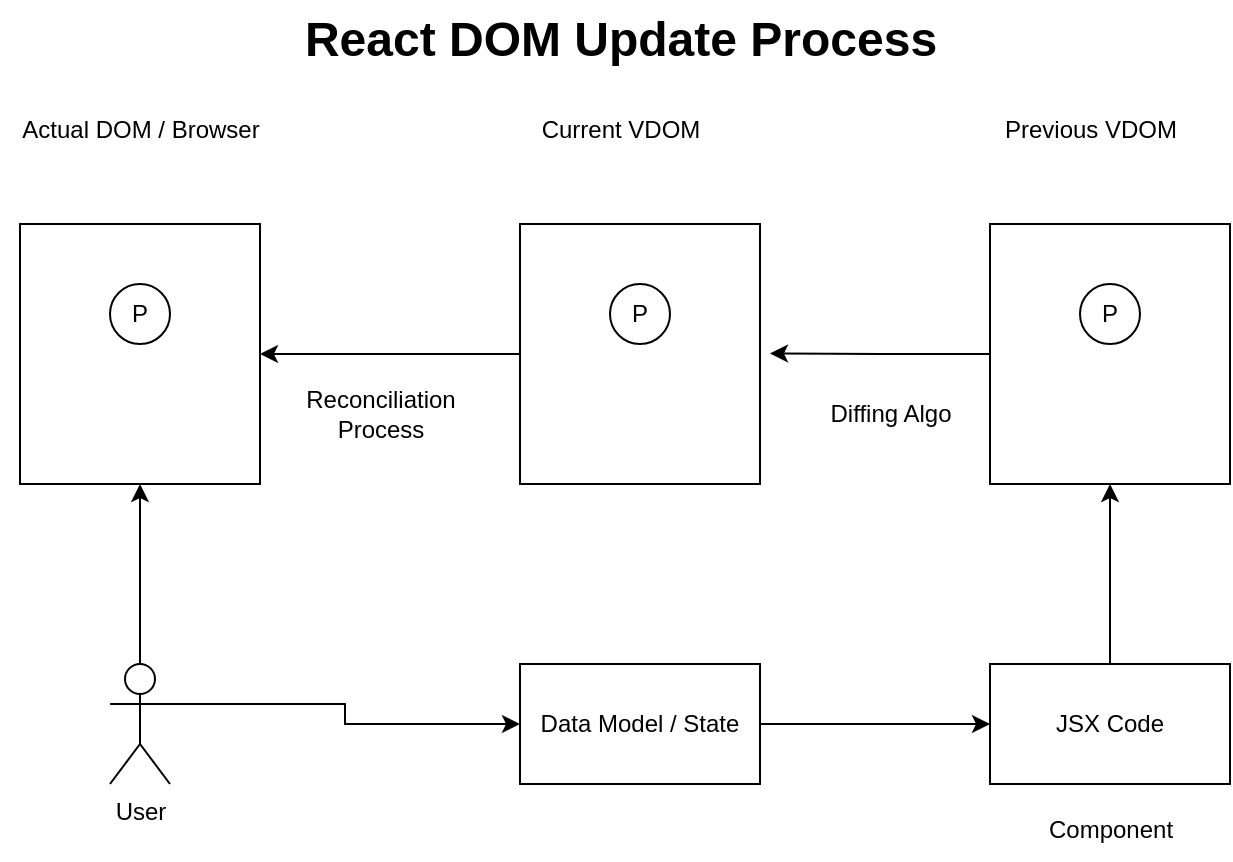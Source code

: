 <mxfile version="24.7.4" pages="4">
  <diagram name="Page-1" id="Bn2-m5EpDkhbgJYhvkIY">
    <mxGraphModel dx="747" dy="431" grid="1" gridSize="10" guides="1" tooltips="1" connect="1" arrows="1" fold="1" page="1" pageScale="1" pageWidth="827" pageHeight="1169" math="0" shadow="0">
      <root>
        <mxCell id="0" />
        <mxCell id="1" parent="0" />
        <mxCell id="l7Dr_0tVBHBcoQGYo3rN-11" style="edgeStyle=orthogonalEdgeStyle;rounded=0;orthogonalLoop=1;jettySize=auto;html=1;exitX=0;exitY=0.5;exitDx=0;exitDy=0;" edge="1" parent="1" source="l7Dr_0tVBHBcoQGYo3rN-1">
          <mxGeometry relative="1" as="geometry">
            <mxPoint x="415" y="306.714" as="targetPoint" />
          </mxGeometry>
        </mxCell>
        <mxCell id="l7Dr_0tVBHBcoQGYo3rN-1" value="" style="rounded=0;whiteSpace=wrap;html=1;" vertex="1" parent="1">
          <mxGeometry x="525" y="242" width="120" height="130" as="geometry" />
        </mxCell>
        <mxCell id="l7Dr_0tVBHBcoQGYo3rN-2" value="Previous VDOM" style="text;html=1;align=center;verticalAlign=middle;resizable=0;points=[];autosize=1;strokeColor=none;fillColor=none;" vertex="1" parent="1">
          <mxGeometry x="520" y="180" width="110" height="30" as="geometry" />
        </mxCell>
        <mxCell id="l7Dr_0tVBHBcoQGYo3rN-16" style="edgeStyle=orthogonalEdgeStyle;rounded=0;orthogonalLoop=1;jettySize=auto;html=1;exitX=0;exitY=0.5;exitDx=0;exitDy=0;" edge="1" parent="1" source="l7Dr_0tVBHBcoQGYo3rN-3" target="l7Dr_0tVBHBcoQGYo3rN-5">
          <mxGeometry relative="1" as="geometry" />
        </mxCell>
        <mxCell id="l7Dr_0tVBHBcoQGYo3rN-3" value="" style="rounded=0;whiteSpace=wrap;html=1;" vertex="1" parent="1">
          <mxGeometry x="290" y="242" width="120" height="130" as="geometry" />
        </mxCell>
        <mxCell id="l7Dr_0tVBHBcoQGYo3rN-4" value="Current VDOM" style="text;html=1;align=center;verticalAlign=middle;resizable=0;points=[];autosize=1;strokeColor=none;fillColor=none;" vertex="1" parent="1">
          <mxGeometry x="290" y="180" width="100" height="30" as="geometry" />
        </mxCell>
        <mxCell id="l7Dr_0tVBHBcoQGYo3rN-5" value="" style="rounded=0;whiteSpace=wrap;html=1;" vertex="1" parent="1">
          <mxGeometry x="40" y="242" width="120" height="130" as="geometry" />
        </mxCell>
        <mxCell id="l7Dr_0tVBHBcoQGYo3rN-6" value="Actual DOM / Browser" style="text;html=1;align=center;verticalAlign=middle;resizable=0;points=[];autosize=1;strokeColor=none;fillColor=none;" vertex="1" parent="1">
          <mxGeometry x="30" y="180" width="140" height="30" as="geometry" />
        </mxCell>
        <mxCell id="l7Dr_0tVBHBcoQGYo3rN-9" style="edgeStyle=orthogonalEdgeStyle;rounded=0;orthogonalLoop=1;jettySize=auto;html=1;exitX=0.5;exitY=0;exitDx=0;exitDy=0;entryX=0.5;entryY=1;entryDx=0;entryDy=0;" edge="1" parent="1" source="l7Dr_0tVBHBcoQGYo3rN-7" target="l7Dr_0tVBHBcoQGYo3rN-1">
          <mxGeometry relative="1" as="geometry" />
        </mxCell>
        <mxCell id="l7Dr_0tVBHBcoQGYo3rN-7" value="JSX Code" style="rounded=0;whiteSpace=wrap;html=1;" vertex="1" parent="1">
          <mxGeometry x="525" y="462" width="120" height="60" as="geometry" />
        </mxCell>
        <mxCell id="l7Dr_0tVBHBcoQGYo3rN-8" value="Component" style="text;html=1;align=center;verticalAlign=middle;resizable=0;points=[];autosize=1;strokeColor=none;fillColor=none;" vertex="1" parent="1">
          <mxGeometry x="540" y="530" width="90" height="30" as="geometry" />
        </mxCell>
        <mxCell id="l7Dr_0tVBHBcoQGYo3rN-10" value="P" style="ellipse;whiteSpace=wrap;html=1;" vertex="1" parent="1">
          <mxGeometry x="570" y="272" width="30" height="30" as="geometry" />
        </mxCell>
        <mxCell id="l7Dr_0tVBHBcoQGYo3rN-14" value="P" style="ellipse;whiteSpace=wrap;html=1;" vertex="1" parent="1">
          <mxGeometry x="335" y="272" width="30" height="30" as="geometry" />
        </mxCell>
        <mxCell id="l7Dr_0tVBHBcoQGYo3rN-15" value="Diffing Algo" style="text;html=1;align=center;verticalAlign=middle;resizable=0;points=[];autosize=1;strokeColor=none;fillColor=none;" vertex="1" parent="1">
          <mxGeometry x="435" y="322" width="80" height="30" as="geometry" />
        </mxCell>
        <mxCell id="l7Dr_0tVBHBcoQGYo3rN-17" value="P" style="ellipse;whiteSpace=wrap;html=1;" vertex="1" parent="1">
          <mxGeometry x="85" y="272" width="30" height="30" as="geometry" />
        </mxCell>
        <mxCell id="l7Dr_0tVBHBcoQGYo3rN-19" style="edgeStyle=orthogonalEdgeStyle;rounded=0;orthogonalLoop=1;jettySize=auto;html=1;exitX=0.5;exitY=0;exitDx=0;exitDy=0;exitPerimeter=0;entryX=0.5;entryY=1;entryDx=0;entryDy=0;" edge="1" parent="1" source="l7Dr_0tVBHBcoQGYo3rN-18" target="l7Dr_0tVBHBcoQGYo3rN-5">
          <mxGeometry relative="1" as="geometry" />
        </mxCell>
        <mxCell id="l7Dr_0tVBHBcoQGYo3rN-23" style="edgeStyle=orthogonalEdgeStyle;rounded=0;orthogonalLoop=1;jettySize=auto;html=1;exitX=1;exitY=0.333;exitDx=0;exitDy=0;exitPerimeter=0;entryX=0;entryY=0.5;entryDx=0;entryDy=0;" edge="1" parent="1" source="l7Dr_0tVBHBcoQGYo3rN-18" target="l7Dr_0tVBHBcoQGYo3rN-22">
          <mxGeometry relative="1" as="geometry" />
        </mxCell>
        <mxCell id="l7Dr_0tVBHBcoQGYo3rN-18" value="User" style="shape=umlActor;verticalLabelPosition=bottom;verticalAlign=top;html=1;outlineConnect=0;" vertex="1" parent="1">
          <mxGeometry x="85" y="462" width="30" height="60" as="geometry" />
        </mxCell>
        <mxCell id="l7Dr_0tVBHBcoQGYo3rN-24" style="edgeStyle=orthogonalEdgeStyle;rounded=0;orthogonalLoop=1;jettySize=auto;html=1;exitX=1;exitY=0.5;exitDx=0;exitDy=0;" edge="1" parent="1" source="l7Dr_0tVBHBcoQGYo3rN-22" target="l7Dr_0tVBHBcoQGYo3rN-7">
          <mxGeometry relative="1" as="geometry" />
        </mxCell>
        <mxCell id="l7Dr_0tVBHBcoQGYo3rN-22" value="Data Model / State" style="rounded=0;whiteSpace=wrap;html=1;" vertex="1" parent="1">
          <mxGeometry x="290" y="462" width="120" height="60" as="geometry" />
        </mxCell>
        <mxCell id="l7Dr_0tVBHBcoQGYo3rN-25" value="Reconciliation&lt;div&gt;Process&lt;/div&gt;" style="text;html=1;align=center;verticalAlign=middle;resizable=0;points=[];autosize=1;strokeColor=none;fillColor=none;" vertex="1" parent="1">
          <mxGeometry x="170" y="317" width="100" height="40" as="geometry" />
        </mxCell>
        <mxCell id="l7Dr_0tVBHBcoQGYo3rN-26" value="React DOM Update Process" style="text;strokeColor=none;fillColor=none;html=1;fontSize=24;fontStyle=1;verticalAlign=middle;align=center;" vertex="1" parent="1">
          <mxGeometry x="290" y="130" width="100" height="40" as="geometry" />
        </mxCell>
      </root>
    </mxGraphModel>
  </diagram>
  <diagram id="dg8ArLpuklHuD0XiEkiw" name="Page-2">
    <mxGraphModel dx="721" dy="417" grid="1" gridSize="10" guides="1" tooltips="1" connect="1" arrows="1" fold="1" page="1" pageScale="1" pageWidth="827" pageHeight="1169" math="0" shadow="0">
      <root>
        <mxCell id="0" />
        <mxCell id="1" parent="0" />
        <mxCell id="g2ur84V9hRBt_ge6llyN-3" value="" style="edgeStyle=orthogonalEdgeStyle;rounded=0;orthogonalLoop=1;jettySize=auto;html=1;" edge="1" parent="1" source="g2ur84V9hRBt_ge6llyN-1" target="g2ur84V9hRBt_ge6llyN-2">
          <mxGeometry relative="1" as="geometry" />
        </mxCell>
        <mxCell id="g2ur84V9hRBt_ge6llyN-1" value="App" style="rounded=0;whiteSpace=wrap;html=1;" vertex="1" parent="1">
          <mxGeometry x="354" y="150" width="120" height="60" as="geometry" />
        </mxCell>
        <mxCell id="g2ur84V9hRBt_ge6llyN-5" value="" style="edgeStyle=orthogonalEdgeStyle;rounded=0;orthogonalLoop=1;jettySize=auto;html=1;" edge="1" parent="1" source="g2ur84V9hRBt_ge6llyN-2" target="g2ur84V9hRBt_ge6llyN-4">
          <mxGeometry relative="1" as="geometry" />
        </mxCell>
        <mxCell id="g2ur84V9hRBt_ge6llyN-9" style="edgeStyle=orthogonalEdgeStyle;rounded=0;orthogonalLoop=1;jettySize=auto;html=1;exitX=0.5;exitY=1;exitDx=0;exitDy=0;entryX=0.5;entryY=0;entryDx=0;entryDy=0;" edge="1" parent="1" source="g2ur84V9hRBt_ge6llyN-2" target="g2ur84V9hRBt_ge6llyN-8">
          <mxGeometry relative="1" as="geometry" />
        </mxCell>
        <mxCell id="g2ur84V9hRBt_ge6llyN-2" value="Expenses" style="rounded=0;whiteSpace=wrap;html=1;" vertex="1" parent="1">
          <mxGeometry x="354" y="290" width="120" height="60" as="geometry" />
        </mxCell>
        <mxCell id="g2ur84V9hRBt_ge6llyN-4" value="ExpenseItem" style="rounded=0;whiteSpace=wrap;html=1;" vertex="1" parent="1">
          <mxGeometry x="354" y="430" width="120" height="60" as="geometry" />
        </mxCell>
        <mxCell id="g2ur84V9hRBt_ge6llyN-6" value="EXPENSES_ARRAY" style="text;html=1;align=center;verticalAlign=middle;resizable=0;points=[];autosize=1;strokeColor=none;fillColor=none;" vertex="1" parent="1">
          <mxGeometry x="490" y="305" width="140" height="30" as="geometry" />
        </mxCell>
        <mxCell id="g2ur84V9hRBt_ge6llyN-7" value="Props" style="text;html=1;align=center;verticalAlign=middle;resizable=0;points=[];autosize=1;strokeColor=none;fillColor=none;" vertex="1" parent="1">
          <mxGeometry x="424" y="370" width="50" height="30" as="geometry" />
        </mxCell>
        <mxCell id="g2ur84V9hRBt_ge6llyN-11" style="edgeStyle=orthogonalEdgeStyle;rounded=0;orthogonalLoop=1;jettySize=auto;html=1;exitX=0.25;exitY=0;exitDx=0;exitDy=0;entryX=0;entryY=0.5;entryDx=0;entryDy=0;" edge="1" parent="1" source="g2ur84V9hRBt_ge6llyN-8" target="g2ur84V9hRBt_ge6llyN-2">
          <mxGeometry relative="1" as="geometry" />
        </mxCell>
        <mxCell id="g2ur84V9hRBt_ge6llyN-8" value="ExpenseForm" style="rounded=0;whiteSpace=wrap;html=1;" vertex="1" parent="1">
          <mxGeometry x="180" y="430" width="120" height="60" as="geometry" />
        </mxCell>
        <mxCell id="g2ur84V9hRBt_ge6llyN-10" value="title&lt;div&gt;amount&lt;/div&gt;&lt;div&gt;createdAt&lt;/div&gt;" style="text;html=1;align=center;verticalAlign=middle;resizable=0;points=[];autosize=1;strokeColor=none;fillColor=none;fontStyle=1" vertex="1" parent="1">
          <mxGeometry x="90" y="430" width="70" height="60" as="geometry" />
        </mxCell>
        <mxCell id="g2ur84V9hRBt_ge6llyN-12" value="Lifting-up the State" style="text;html=1;align=center;verticalAlign=middle;resizable=0;points=[];autosize=1;strokeColor=#82b366;fillColor=#d5e8d4;fontStyle=1" vertex="1" parent="1">
          <mxGeometry x="70" y="188" width="120" height="30" as="geometry" />
        </mxCell>
        <mxCell id="g2ur84V9hRBt_ge6llyN-13" value="Functional Props" style="text;html=1;align=center;verticalAlign=middle;resizable=0;points=[];autosize=1;strokeColor=none;fillColor=none;" vertex="1" parent="1">
          <mxGeometry x="225" y="330" width="110" height="30" as="geometry" />
        </mxCell>
      </root>
    </mxGraphModel>
  </diagram>
  <diagram id="nx9hqNaJZfuc4iAZi8Ri" name="Page-3">
    <mxGraphModel dx="910" dy="525" grid="1" gridSize="10" guides="1" tooltips="1" connect="1" arrows="1" fold="1" page="1" pageScale="1" pageWidth="827" pageHeight="1169" math="0" shadow="0">
      <root>
        <mxCell id="0" />
        <mxCell id="1" parent="0" />
        <mxCell id="pGX0m2rfus1CtbdpOodL-3" value="" style="edgeStyle=orthogonalEdgeStyle;rounded=0;orthogonalLoop=1;jettySize=auto;html=1;" edge="1" parent="1" source="pGX0m2rfus1CtbdpOodL-1" target="pGX0m2rfus1CtbdpOodL-2">
          <mxGeometry relative="1" as="geometry" />
        </mxCell>
        <mxCell id="pGX0m2rfus1CtbdpOodL-5" style="edgeStyle=orthogonalEdgeStyle;rounded=0;orthogonalLoop=1;jettySize=auto;html=1;exitX=0.5;exitY=1;exitDx=0;exitDy=0;entryX=0.5;entryY=0;entryDx=0;entryDy=0;" edge="1" parent="1" source="pGX0m2rfus1CtbdpOodL-1" target="pGX0m2rfus1CtbdpOodL-4">
          <mxGeometry relative="1" as="geometry" />
        </mxCell>
        <mxCell id="pGX0m2rfus1CtbdpOodL-1" value="App" style="rounded=0;whiteSpace=wrap;html=1;" vertex="1" parent="1">
          <mxGeometry x="354" y="120" width="120" height="60" as="geometry" />
        </mxCell>
        <mxCell id="pGX0m2rfus1CtbdpOodL-8" style="edgeStyle=orthogonalEdgeStyle;rounded=0;orthogonalLoop=1;jettySize=auto;html=1;exitX=0.5;exitY=1;exitDx=0;exitDy=0;entryX=0.5;entryY=0;entryDx=0;entryDy=0;" edge="1" parent="1" source="pGX0m2rfus1CtbdpOodL-2" target="pGX0m2rfus1CtbdpOodL-7">
          <mxGeometry relative="1" as="geometry" />
        </mxCell>
        <mxCell id="pGX0m2rfus1CtbdpOodL-9" style="edgeStyle=orthogonalEdgeStyle;rounded=0;orthogonalLoop=1;jettySize=auto;html=1;exitX=0.5;exitY=1;exitDx=0;exitDy=0;" edge="1" parent="1" source="pGX0m2rfus1CtbdpOodL-2" target="pGX0m2rfus1CtbdpOodL-6">
          <mxGeometry relative="1" as="geometry" />
        </mxCell>
        <mxCell id="pGX0m2rfus1CtbdpOodL-2" value="Comp A" style="rounded=0;whiteSpace=wrap;html=1;" vertex="1" parent="1">
          <mxGeometry x="294" y="220" width="120" height="60" as="geometry" />
        </mxCell>
        <mxCell id="pGX0m2rfus1CtbdpOodL-12" style="edgeStyle=orthogonalEdgeStyle;rounded=0;orthogonalLoop=1;jettySize=auto;html=1;exitX=0.5;exitY=1;exitDx=0;exitDy=0;entryX=0.5;entryY=0;entryDx=0;entryDy=0;" edge="1" parent="1" source="pGX0m2rfus1CtbdpOodL-4" target="pGX0m2rfus1CtbdpOodL-10">
          <mxGeometry relative="1" as="geometry" />
        </mxCell>
        <mxCell id="pGX0m2rfus1CtbdpOodL-13" style="edgeStyle=orthogonalEdgeStyle;rounded=0;orthogonalLoop=1;jettySize=auto;html=1;exitX=0.5;exitY=1;exitDx=0;exitDy=0;" edge="1" parent="1" source="pGX0m2rfus1CtbdpOodL-4" target="pGX0m2rfus1CtbdpOodL-11">
          <mxGeometry relative="1" as="geometry" />
        </mxCell>
        <mxCell id="pGX0m2rfus1CtbdpOodL-4" value="Comp B" style="rounded=0;whiteSpace=wrap;html=1;" vertex="1" parent="1">
          <mxGeometry x="450" y="220" width="120" height="60" as="geometry" />
        </mxCell>
        <mxCell id="pGX0m2rfus1CtbdpOodL-21" style="edgeStyle=orthogonalEdgeStyle;rounded=0;orthogonalLoop=1;jettySize=auto;html=1;exitX=0;exitY=0.5;exitDx=0;exitDy=0;entryX=0;entryY=0.5;entryDx=0;entryDy=0;fillColor=#f8cecc;strokeColor=#b85450;strokeWidth=3;" edge="1" parent="1" source="pGX0m2rfus1CtbdpOodL-6" target="pGX0m2rfus1CtbdpOodL-14">
          <mxGeometry relative="1" as="geometry" />
        </mxCell>
        <mxCell id="pGX0m2rfus1CtbdpOodL-25" style="edgeStyle=orthogonalEdgeStyle;rounded=0;orthogonalLoop=1;jettySize=auto;html=1;exitX=0.5;exitY=1;exitDx=0;exitDy=0;entryX=0.5;entryY=0;entryDx=0;entryDy=0;" edge="1" parent="1" source="pGX0m2rfus1CtbdpOodL-6" target="pGX0m2rfus1CtbdpOodL-14">
          <mxGeometry relative="1" as="geometry" />
        </mxCell>
        <mxCell id="pGX0m2rfus1CtbdpOodL-6" value="Comp A1" style="rounded=0;whiteSpace=wrap;html=1;" vertex="1" parent="1">
          <mxGeometry x="138" y="320" width="120" height="60" as="geometry" />
        </mxCell>
        <mxCell id="pGX0m2rfus1CtbdpOodL-7" value="Comp A2" style="rounded=0;whiteSpace=wrap;html=1;" vertex="1" parent="1">
          <mxGeometry x="294" y="320" width="120" height="60" as="geometry" />
        </mxCell>
        <mxCell id="pGX0m2rfus1CtbdpOodL-17" style="edgeStyle=orthogonalEdgeStyle;rounded=0;orthogonalLoop=1;jettySize=auto;html=1;exitX=0.5;exitY=1;exitDx=0;exitDy=0;entryX=0.5;entryY=0;entryDx=0;entryDy=0;" edge="1" parent="1" source="pGX0m2rfus1CtbdpOodL-10" target="pGX0m2rfus1CtbdpOodL-15">
          <mxGeometry relative="1" as="geometry" />
        </mxCell>
        <mxCell id="pGX0m2rfus1CtbdpOodL-10" value="Comp B1" style="rounded=0;whiteSpace=wrap;html=1;" vertex="1" parent="1">
          <mxGeometry x="450" y="320" width="120" height="60" as="geometry" />
        </mxCell>
        <mxCell id="pGX0m2rfus1CtbdpOodL-11" value="Comp B2" style="rounded=0;whiteSpace=wrap;html=1;" vertex="1" parent="1">
          <mxGeometry x="606" y="320" width="120" height="60" as="geometry" />
        </mxCell>
        <mxCell id="pGX0m2rfus1CtbdpOodL-14" value="Comp A11" style="rounded=0;whiteSpace=wrap;html=1;" vertex="1" parent="1">
          <mxGeometry x="138" y="450" width="120" height="60" as="geometry" />
        </mxCell>
        <mxCell id="pGX0m2rfus1CtbdpOodL-15" value="Comp A2" style="rounded=0;whiteSpace=wrap;html=1;" vertex="1" parent="1">
          <mxGeometry x="450" y="430" width="120" height="60" as="geometry" />
        </mxCell>
        <mxCell id="pGX0m2rfus1CtbdpOodL-19" style="edgeStyle=orthogonalEdgeStyle;rounded=0;orthogonalLoop=1;jettySize=auto;html=1;exitX=0;exitY=0.5;exitDx=0;exitDy=0;entryX=0.148;entryY=-0.054;entryDx=0;entryDy=0;entryPerimeter=0;fillColor=#f8cecc;strokeColor=#b85450;strokeWidth=3;" edge="1" parent="1" source="pGX0m2rfus1CtbdpOodL-1" target="pGX0m2rfus1CtbdpOodL-2">
          <mxGeometry relative="1" as="geometry" />
        </mxCell>
        <mxCell id="pGX0m2rfus1CtbdpOodL-20" style="edgeStyle=orthogonalEdgeStyle;rounded=0;orthogonalLoop=1;jettySize=auto;html=1;exitX=0;exitY=0.5;exitDx=0;exitDy=0;entryX=0.194;entryY=-0.011;entryDx=0;entryDy=0;entryPerimeter=0;fillColor=#f8cecc;strokeColor=#b85450;strokeWidth=3;" edge="1" parent="1" source="pGX0m2rfus1CtbdpOodL-2" target="pGX0m2rfus1CtbdpOodL-6">
          <mxGeometry relative="1" as="geometry" />
        </mxCell>
        <mxCell id="pGX0m2rfus1CtbdpOodL-22" value="Props" style="text;html=1;align=center;verticalAlign=middle;resizable=0;points=[];autosize=1;strokeColor=#b85450;fillColor=#f8cecc;" vertex="1" parent="1">
          <mxGeometry x="235" y="158" width="50" height="30" as="geometry" />
        </mxCell>
        <mxCell id="pGX0m2rfus1CtbdpOodL-23" value="Props" style="text;html=1;align=center;verticalAlign=middle;resizable=0;points=[];autosize=1;strokeColor=#b85450;fillColor=#f8cecc;" vertex="1" parent="1">
          <mxGeometry x="95" y="268" width="50" height="30" as="geometry" />
        </mxCell>
        <mxCell id="pGX0m2rfus1CtbdpOodL-24" value="Props" style="text;html=1;align=center;verticalAlign=middle;resizable=0;points=[];autosize=1;strokeColor=#82b366;fillColor=#d5e8d4;" vertex="1" parent="1">
          <mxGeometry x="65" y="398" width="50" height="30" as="geometry" />
        </mxCell>
        <mxCell id="pGX0m2rfus1CtbdpOodL-28" style="edgeStyle=orthogonalEdgeStyle;rounded=0;orthogonalLoop=1;jettySize=auto;html=1;exitX=0.5;exitY=0;exitDx=0;exitDy=0;entryX=1;entryY=0.25;entryDx=0;entryDy=0;fillColor=#d5e8d4;strokeColor=#82b366;strokeWidth=3;" edge="1" parent="1" source="pGX0m2rfus1CtbdpOodL-26" target="pGX0m2rfus1CtbdpOodL-1">
          <mxGeometry relative="1" as="geometry" />
        </mxCell>
        <mxCell id="pGX0m2rfus1CtbdpOodL-30" style="edgeStyle=orthogonalEdgeStyle;rounded=0;orthogonalLoop=1;jettySize=auto;html=1;exitX=0.5;exitY=1;exitDx=0;exitDy=0;entryX=0.5;entryY=1;entryDx=0;entryDy=0;fillColor=#d5e8d4;strokeColor=#82b366;strokeWidth=3;" edge="1" parent="1" source="pGX0m2rfus1CtbdpOodL-26" target="pGX0m2rfus1CtbdpOodL-14">
          <mxGeometry relative="1" as="geometry" />
        </mxCell>
        <mxCell id="pGX0m2rfus1CtbdpOodL-26" value="Context API&lt;div&gt;Model&lt;/div&gt;" style="ellipse;whiteSpace=wrap;html=1;fillColor=#dae8fc;strokeColor=#6c8ebf;" vertex="1" parent="1">
          <mxGeometry x="790" y="243" width="120" height="80" as="geometry" />
        </mxCell>
        <mxCell id="pGX0m2rfus1CtbdpOodL-29" value="Provider" style="text;html=1;align=center;verticalAlign=middle;resizable=0;points=[];autosize=1;strokeColor=none;fillColor=none;" vertex="1" parent="1">
          <mxGeometry x="620" y="100" width="70" height="30" as="geometry" />
        </mxCell>
        <mxCell id="pGX0m2rfus1CtbdpOodL-31" value="Prop-Drilling" style="text;html=1;align=center;verticalAlign=middle;resizable=0;points=[];autosize=1;strokeColor=#82b366;fillColor=#d5e8d4;fontStyle=1" vertex="1" parent="1">
          <mxGeometry x="65" y="88" width="90" height="30" as="geometry" />
        </mxCell>
        <mxCell id="pGX0m2rfus1CtbdpOodL-32" value="Context API" style="text;strokeColor=none;fillColor=none;html=1;fontSize=24;fontStyle=1;verticalAlign=middle;align=center;" vertex="1" parent="1">
          <mxGeometry x="354" y="30" width="100" height="40" as="geometry" />
        </mxCell>
        <mxCell id="pGX0m2rfus1CtbdpOodL-33" value="Consumer" style="text;html=1;align=center;verticalAlign=middle;resizable=0;points=[];autosize=1;strokeColor=none;fillColor=none;fontStyle=1" vertex="1" parent="1">
          <mxGeometry x="490" y="540" width="80" height="30" as="geometry" />
        </mxCell>
      </root>
    </mxGraphModel>
  </diagram>
  <diagram id="rgnj53pM8v7CSaITdPww" name="Page-4">
    <mxGraphModel dx="697" dy="403" grid="1" gridSize="10" guides="1" tooltips="1" connect="1" arrows="1" fold="1" page="1" pageScale="1" pageWidth="827" pageHeight="1169" math="0" shadow="0">
      <root>
        <mxCell id="0" />
        <mxCell id="1" parent="0" />
        <mxCell id="SeHSAZthsXECyLRZh4Gh-1" value="Redux Unidirectional Data Flow Pattern" style="text;strokeColor=none;fillColor=none;html=1;fontSize=24;fontStyle=1;verticalAlign=middle;align=center;" vertex="1" parent="1">
          <mxGeometry x="360" y="90" width="100" height="40" as="geometry" />
        </mxCell>
        <mxCell id="SeHSAZthsXECyLRZh4Gh-4" value="" style="edgeStyle=orthogonalEdgeStyle;rounded=0;orthogonalLoop=1;jettySize=auto;html=1;" edge="1" parent="1" source="SeHSAZthsXECyLRZh4Gh-2" target="SeHSAZthsXECyLRZh4Gh-3">
          <mxGeometry relative="1" as="geometry" />
        </mxCell>
        <mxCell id="SeHSAZthsXECyLRZh4Gh-2" value="&lt;b&gt;View&lt;/b&gt; / React / Angular/ Vue / JavaScript" style="rounded=0;whiteSpace=wrap;html=1;" vertex="1" parent="1">
          <mxGeometry x="120" y="200" width="120" height="60" as="geometry" />
        </mxCell>
        <mxCell id="SeHSAZthsXECyLRZh4Gh-8" value="" style="edgeStyle=orthogonalEdgeStyle;rounded=0;orthogonalLoop=1;jettySize=auto;html=1;" edge="1" parent="1" source="SeHSAZthsXECyLRZh4Gh-3" target="SeHSAZthsXECyLRZh4Gh-7">
          <mxGeometry relative="1" as="geometry" />
        </mxCell>
        <mxCell id="SeHSAZthsXECyLRZh4Gh-3" value="Action" style="whiteSpace=wrap;html=1;rounded=0;" vertex="1" parent="1">
          <mxGeometry x="120" y="340" width="120" height="60" as="geometry" />
        </mxCell>
        <mxCell id="SeHSAZthsXECyLRZh4Gh-5" value="dispatch()" style="text;html=1;align=center;verticalAlign=middle;resizable=0;points=[];autosize=1;strokeColor=none;fillColor=none;" vertex="1" parent="1">
          <mxGeometry x="170" y="278" width="80" height="30" as="geometry" />
        </mxCell>
        <mxCell id="SeHSAZthsXECyLRZh4Gh-6" value="{ type: &quot;&quot;, payload? : &quot;&quot; }" style="text;html=1;align=center;verticalAlign=middle;resizable=0;points=[];autosize=1;strokeColor=none;fillColor=none;" vertex="1" parent="1">
          <mxGeometry x="100" y="400" width="150" height="30" as="geometry" />
        </mxCell>
        <mxCell id="SeHSAZthsXECyLRZh4Gh-11" value="" style="edgeStyle=orthogonalEdgeStyle;rounded=0;orthogonalLoop=1;jettySize=auto;html=1;" edge="1" parent="1" source="SeHSAZthsXECyLRZh4Gh-7" target="SeHSAZthsXECyLRZh4Gh-10">
          <mxGeometry relative="1" as="geometry" />
        </mxCell>
        <mxCell id="SeHSAZthsXECyLRZh4Gh-7" value="Reducer" style="whiteSpace=wrap;html=1;rounded=0;" vertex="1" parent="1">
          <mxGeometry x="430" y="340" width="120" height="60" as="geometry" />
        </mxCell>
        <mxCell id="SeHSAZthsXECyLRZh4Gh-9" value="(state, action) =&amp;gt; newState" style="text;html=1;align=center;verticalAlign=middle;resizable=0;points=[];autosize=1;strokeColor=none;fillColor=none;" vertex="1" parent="1">
          <mxGeometry x="395" y="398" width="170" height="30" as="geometry" />
        </mxCell>
        <mxCell id="SeHSAZthsXECyLRZh4Gh-12" style="edgeStyle=orthogonalEdgeStyle;rounded=0;orthogonalLoop=1;jettySize=auto;html=1;exitX=0;exitY=0.5;exitDx=0;exitDy=0;" edge="1" parent="1" source="SeHSAZthsXECyLRZh4Gh-10" target="SeHSAZthsXECyLRZh4Gh-2">
          <mxGeometry relative="1" as="geometry" />
        </mxCell>
        <mxCell id="SeHSAZthsXECyLRZh4Gh-10" value="&lt;b&gt;Store&lt;/b&gt; - Single Object&lt;div&gt;(Centralised place)&lt;/div&gt;" style="whiteSpace=wrap;html=1;rounded=0;" vertex="1" parent="1">
          <mxGeometry x="430" y="200" width="120" height="60" as="geometry" />
        </mxCell>
        <mxCell id="SeHSAZthsXECyLRZh4Gh-13" value="subscribe()" style="text;html=1;align=center;verticalAlign=middle;resizable=0;points=[];autosize=1;strokeColor=none;fillColor=none;" vertex="1" parent="1">
          <mxGeometry x="290" y="190" width="80" height="30" as="geometry" />
        </mxCell>
      </root>
    </mxGraphModel>
  </diagram>
</mxfile>
